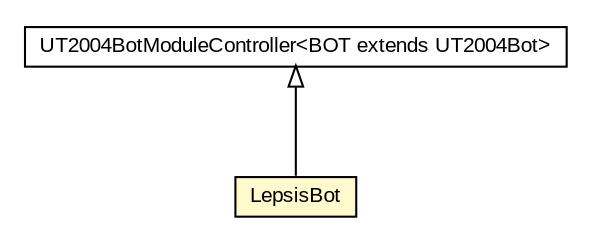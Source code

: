 #!/usr/local/bin/dot
#
# Class diagram 
# Generated by UMLGraph version 5.1 (http://www.umlgraph.org/)
#

digraph G {
	edge [fontname="arial",fontsize=10,labelfontname="arial",labelfontsize=10];
	node [fontname="arial",fontsize=10,shape=plaintext];
	nodesep=0.25;
	ranksep=0.5;
	// com.mycompany.ut2004afia.LepsisBot
	c35 [label=<<table title="com.mycompany.ut2004afia.LepsisBot" border="0" cellborder="1" cellspacing="0" cellpadding="2" port="p" bgcolor="lemonChiffon" href="./LepsisBot.html">
		<tr><td><table border="0" cellspacing="0" cellpadding="1">
<tr><td align="center" balign="center"> LepsisBot </td></tr>
		</table></td></tr>
		</table>>, fontname="arial", fontcolor="black", fontsize=10.0];
	//com.mycompany.ut2004afia.LepsisBot extends cz.cuni.amis.pogamut.ut2004.bot.impl.UT2004BotModuleController
	c37:p -> c35:p [dir=back,arrowtail=empty];
	// cz.cuni.amis.pogamut.ut2004.bot.impl.UT2004BotModuleController<BOT extends cz.cuni.amis.pogamut.ut2004.bot.impl.UT2004Bot>
	c37 [label=<<table title="cz.cuni.amis.pogamut.ut2004.bot.impl.UT2004BotModuleController" border="0" cellborder="1" cellspacing="0" cellpadding="2" port="p" href="http://diana.ms.mff.cuni.cz/maven-sites/pogamut/3.7.0/pogamut-ut2004/apidocs/cz/cuni/amis/pogamut/ut2004/bot/impl/UT2004BotModuleController.html">
		<tr><td><table border="0" cellspacing="0" cellpadding="1">
<tr><td align="center" balign="center"> UT2004BotModuleController&lt;BOT extends UT2004Bot&gt; </td></tr>
		</table></td></tr>
		</table>>, fontname="arial", fontcolor="black", fontsize=10.0];
}

